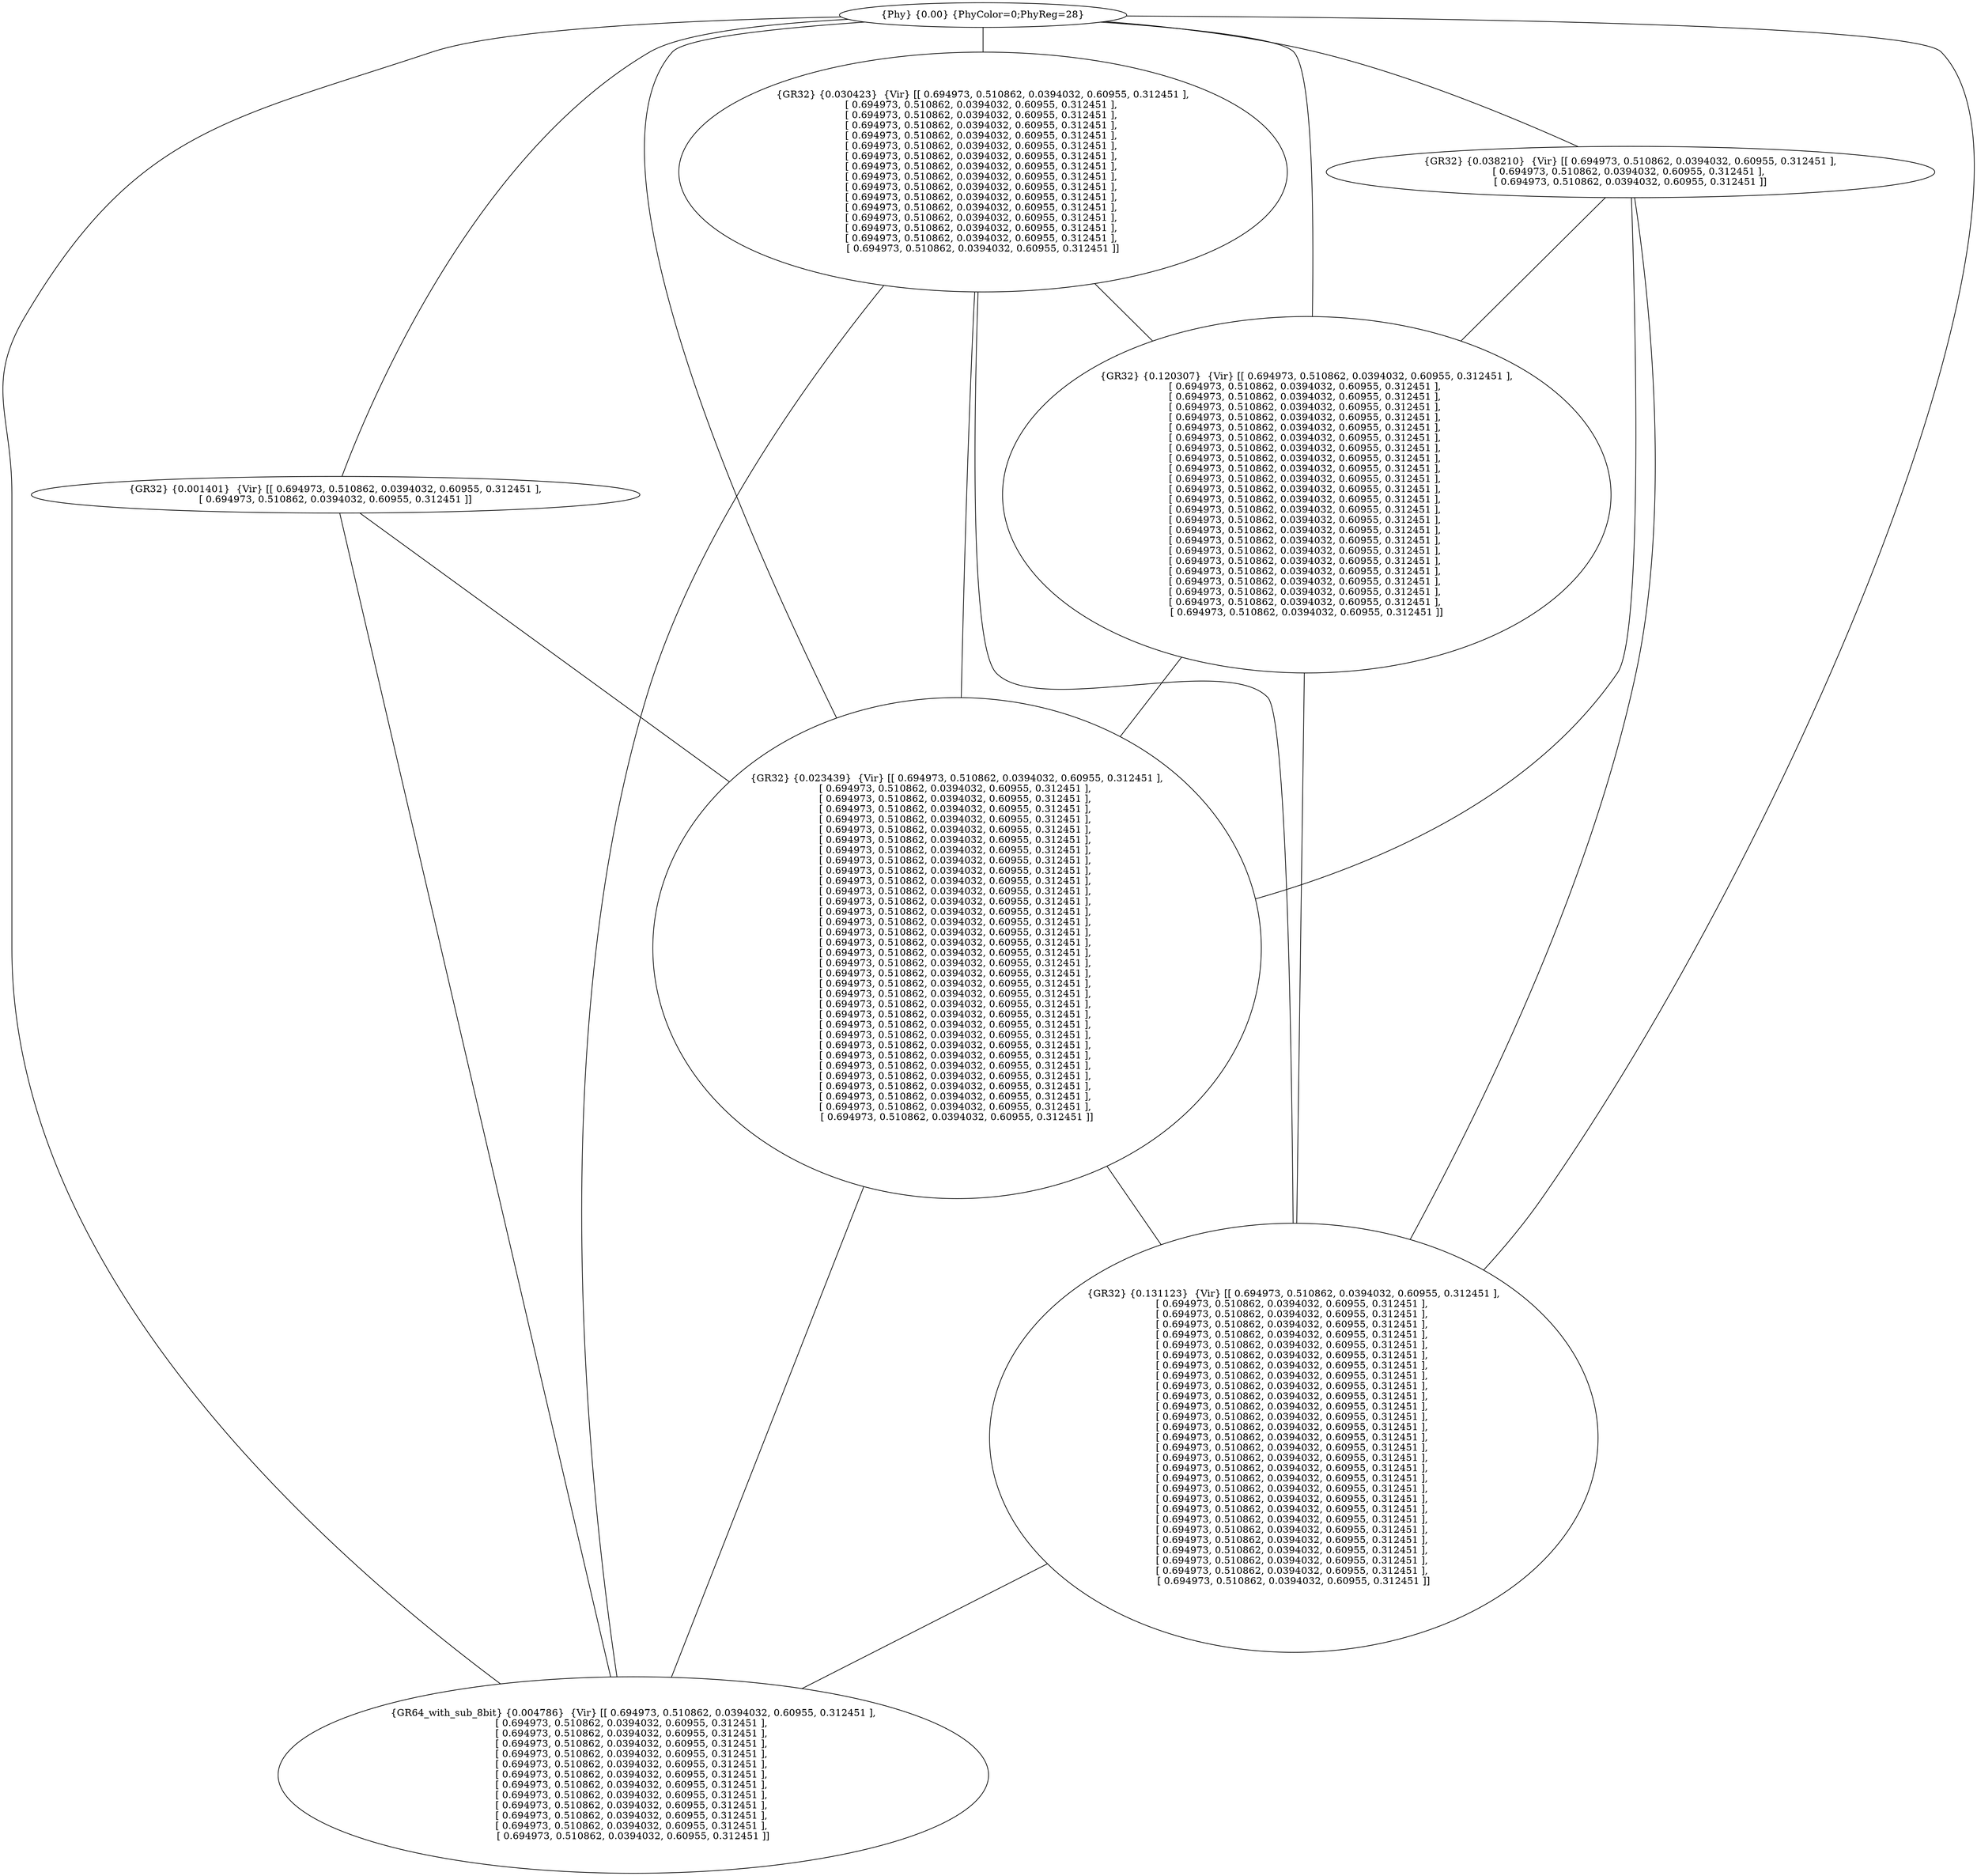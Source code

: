graph G {
FileName="/home/venkat/IF-DV/Rohit/regAlloc/ML-Register-Allocation/sample/data/fibonaccidevS/level-O0-llfiles/fib3.ll";
Function="fib";
Registers=164;
28 [label=" {Phy} {0.00} {PhyColor=0;PhyReg=28} "];
28--176
28--190
28--201
28--203
28--209
28--210
28--212
176 [label=" {GR32} {0.038210}  {Vir} [[ 0.694973, 0.510862, 0.0394032, 0.60955, 0.312451 ], 
[ 0.694973, 0.510862, 0.0394032, 0.60955, 0.312451 ], 
[ 0.694973, 0.510862, 0.0394032, 0.60955, 0.312451 ]]"];
176 -- 203;
176 -- 209;
176 -- 210;
190 [label=" {GR32} {0.001401}  {Vir} [[ 0.694973, 0.510862, 0.0394032, 0.60955, 0.312451 ], 
[ 0.694973, 0.510862, 0.0394032, 0.60955, 0.312451 ]]"];
190 -- 209;
190 -- 212;
201 [label=" {GR32} {0.030423}  {Vir} [[ 0.694973, 0.510862, 0.0394032, 0.60955, 0.312451 ], 
[ 0.694973, 0.510862, 0.0394032, 0.60955, 0.312451 ], 
[ 0.694973, 0.510862, 0.0394032, 0.60955, 0.312451 ], 
[ 0.694973, 0.510862, 0.0394032, 0.60955, 0.312451 ], 
[ 0.694973, 0.510862, 0.0394032, 0.60955, 0.312451 ], 
[ 0.694973, 0.510862, 0.0394032, 0.60955, 0.312451 ], 
[ 0.694973, 0.510862, 0.0394032, 0.60955, 0.312451 ], 
[ 0.694973, 0.510862, 0.0394032, 0.60955, 0.312451 ], 
[ 0.694973, 0.510862, 0.0394032, 0.60955, 0.312451 ], 
[ 0.694973, 0.510862, 0.0394032, 0.60955, 0.312451 ], 
[ 0.694973, 0.510862, 0.0394032, 0.60955, 0.312451 ], 
[ 0.694973, 0.510862, 0.0394032, 0.60955, 0.312451 ], 
[ 0.694973, 0.510862, 0.0394032, 0.60955, 0.312451 ], 
[ 0.694973, 0.510862, 0.0394032, 0.60955, 0.312451 ], 
[ 0.694973, 0.510862, 0.0394032, 0.60955, 0.312451 ], 
[ 0.694973, 0.510862, 0.0394032, 0.60955, 0.312451 ]]"];
201 -- 203;
201 -- 209;
201 -- 210;
201 -- 212;
203 [label=" {GR32} {0.120307}  {Vir} [[ 0.694973, 0.510862, 0.0394032, 0.60955, 0.312451 ], 
[ 0.694973, 0.510862, 0.0394032, 0.60955, 0.312451 ], 
[ 0.694973, 0.510862, 0.0394032, 0.60955, 0.312451 ], 
[ 0.694973, 0.510862, 0.0394032, 0.60955, 0.312451 ], 
[ 0.694973, 0.510862, 0.0394032, 0.60955, 0.312451 ], 
[ 0.694973, 0.510862, 0.0394032, 0.60955, 0.312451 ], 
[ 0.694973, 0.510862, 0.0394032, 0.60955, 0.312451 ], 
[ 0.694973, 0.510862, 0.0394032, 0.60955, 0.312451 ], 
[ 0.694973, 0.510862, 0.0394032, 0.60955, 0.312451 ], 
[ 0.694973, 0.510862, 0.0394032, 0.60955, 0.312451 ], 
[ 0.694973, 0.510862, 0.0394032, 0.60955, 0.312451 ], 
[ 0.694973, 0.510862, 0.0394032, 0.60955, 0.312451 ], 
[ 0.694973, 0.510862, 0.0394032, 0.60955, 0.312451 ], 
[ 0.694973, 0.510862, 0.0394032, 0.60955, 0.312451 ], 
[ 0.694973, 0.510862, 0.0394032, 0.60955, 0.312451 ], 
[ 0.694973, 0.510862, 0.0394032, 0.60955, 0.312451 ], 
[ 0.694973, 0.510862, 0.0394032, 0.60955, 0.312451 ], 
[ 0.694973, 0.510862, 0.0394032, 0.60955, 0.312451 ], 
[ 0.694973, 0.510862, 0.0394032, 0.60955, 0.312451 ], 
[ 0.694973, 0.510862, 0.0394032, 0.60955, 0.312451 ], 
[ 0.694973, 0.510862, 0.0394032, 0.60955, 0.312451 ], 
[ 0.694973, 0.510862, 0.0394032, 0.60955, 0.312451 ], 
[ 0.694973, 0.510862, 0.0394032, 0.60955, 0.312451 ], 
[ 0.694973, 0.510862, 0.0394032, 0.60955, 0.312451 ]]"];
203 -- 209;
203 -- 210;
209 [label=" {GR32} {0.023439}  {Vir} [[ 0.694973, 0.510862, 0.0394032, 0.60955, 0.312451 ], 
[ 0.694973, 0.510862, 0.0394032, 0.60955, 0.312451 ], 
[ 0.694973, 0.510862, 0.0394032, 0.60955, 0.312451 ], 
[ 0.694973, 0.510862, 0.0394032, 0.60955, 0.312451 ], 
[ 0.694973, 0.510862, 0.0394032, 0.60955, 0.312451 ], 
[ 0.694973, 0.510862, 0.0394032, 0.60955, 0.312451 ], 
[ 0.694973, 0.510862, 0.0394032, 0.60955, 0.312451 ], 
[ 0.694973, 0.510862, 0.0394032, 0.60955, 0.312451 ], 
[ 0.694973, 0.510862, 0.0394032, 0.60955, 0.312451 ], 
[ 0.694973, 0.510862, 0.0394032, 0.60955, 0.312451 ], 
[ 0.694973, 0.510862, 0.0394032, 0.60955, 0.312451 ], 
[ 0.694973, 0.510862, 0.0394032, 0.60955, 0.312451 ], 
[ 0.694973, 0.510862, 0.0394032, 0.60955, 0.312451 ], 
[ 0.694973, 0.510862, 0.0394032, 0.60955, 0.312451 ], 
[ 0.694973, 0.510862, 0.0394032, 0.60955, 0.312451 ], 
[ 0.694973, 0.510862, 0.0394032, 0.60955, 0.312451 ], 
[ 0.694973, 0.510862, 0.0394032, 0.60955, 0.312451 ], 
[ 0.694973, 0.510862, 0.0394032, 0.60955, 0.312451 ], 
[ 0.694973, 0.510862, 0.0394032, 0.60955, 0.312451 ], 
[ 0.694973, 0.510862, 0.0394032, 0.60955, 0.312451 ], 
[ 0.694973, 0.510862, 0.0394032, 0.60955, 0.312451 ], 
[ 0.694973, 0.510862, 0.0394032, 0.60955, 0.312451 ], 
[ 0.694973, 0.510862, 0.0394032, 0.60955, 0.312451 ], 
[ 0.694973, 0.510862, 0.0394032, 0.60955, 0.312451 ], 
[ 0.694973, 0.510862, 0.0394032, 0.60955, 0.312451 ], 
[ 0.694973, 0.510862, 0.0394032, 0.60955, 0.312451 ], 
[ 0.694973, 0.510862, 0.0394032, 0.60955, 0.312451 ], 
[ 0.694973, 0.510862, 0.0394032, 0.60955, 0.312451 ], 
[ 0.694973, 0.510862, 0.0394032, 0.60955, 0.312451 ], 
[ 0.694973, 0.510862, 0.0394032, 0.60955, 0.312451 ], 
[ 0.694973, 0.510862, 0.0394032, 0.60955, 0.312451 ], 
[ 0.694973, 0.510862, 0.0394032, 0.60955, 0.312451 ], 
[ 0.694973, 0.510862, 0.0394032, 0.60955, 0.312451 ], 
[ 0.694973, 0.510862, 0.0394032, 0.60955, 0.312451 ]]"];
209 -- 210;
209 -- 212;
210 [label=" {GR32} {0.131123}  {Vir} [[ 0.694973, 0.510862, 0.0394032, 0.60955, 0.312451 ], 
[ 0.694973, 0.510862, 0.0394032, 0.60955, 0.312451 ], 
[ 0.694973, 0.510862, 0.0394032, 0.60955, 0.312451 ], 
[ 0.694973, 0.510862, 0.0394032, 0.60955, 0.312451 ], 
[ 0.694973, 0.510862, 0.0394032, 0.60955, 0.312451 ], 
[ 0.694973, 0.510862, 0.0394032, 0.60955, 0.312451 ], 
[ 0.694973, 0.510862, 0.0394032, 0.60955, 0.312451 ], 
[ 0.694973, 0.510862, 0.0394032, 0.60955, 0.312451 ], 
[ 0.694973, 0.510862, 0.0394032, 0.60955, 0.312451 ], 
[ 0.694973, 0.510862, 0.0394032, 0.60955, 0.312451 ], 
[ 0.694973, 0.510862, 0.0394032, 0.60955, 0.312451 ], 
[ 0.694973, 0.510862, 0.0394032, 0.60955, 0.312451 ], 
[ 0.694973, 0.510862, 0.0394032, 0.60955, 0.312451 ], 
[ 0.694973, 0.510862, 0.0394032, 0.60955, 0.312451 ], 
[ 0.694973, 0.510862, 0.0394032, 0.60955, 0.312451 ], 
[ 0.694973, 0.510862, 0.0394032, 0.60955, 0.312451 ], 
[ 0.694973, 0.510862, 0.0394032, 0.60955, 0.312451 ], 
[ 0.694973, 0.510862, 0.0394032, 0.60955, 0.312451 ], 
[ 0.694973, 0.510862, 0.0394032, 0.60955, 0.312451 ], 
[ 0.694973, 0.510862, 0.0394032, 0.60955, 0.312451 ], 
[ 0.694973, 0.510862, 0.0394032, 0.60955, 0.312451 ], 
[ 0.694973, 0.510862, 0.0394032, 0.60955, 0.312451 ], 
[ 0.694973, 0.510862, 0.0394032, 0.60955, 0.312451 ], 
[ 0.694973, 0.510862, 0.0394032, 0.60955, 0.312451 ], 
[ 0.694973, 0.510862, 0.0394032, 0.60955, 0.312451 ], 
[ 0.694973, 0.510862, 0.0394032, 0.60955, 0.312451 ], 
[ 0.694973, 0.510862, 0.0394032, 0.60955, 0.312451 ], 
[ 0.694973, 0.510862, 0.0394032, 0.60955, 0.312451 ], 
[ 0.694973, 0.510862, 0.0394032, 0.60955, 0.312451 ]]"];
210 -- 212;
212 [label=" {GR64_with_sub_8bit} {0.004786}  {Vir} [[ 0.694973, 0.510862, 0.0394032, 0.60955, 0.312451 ], 
[ 0.694973, 0.510862, 0.0394032, 0.60955, 0.312451 ], 
[ 0.694973, 0.510862, 0.0394032, 0.60955, 0.312451 ], 
[ 0.694973, 0.510862, 0.0394032, 0.60955, 0.312451 ], 
[ 0.694973, 0.510862, 0.0394032, 0.60955, 0.312451 ], 
[ 0.694973, 0.510862, 0.0394032, 0.60955, 0.312451 ], 
[ 0.694973, 0.510862, 0.0394032, 0.60955, 0.312451 ], 
[ 0.694973, 0.510862, 0.0394032, 0.60955, 0.312451 ], 
[ 0.694973, 0.510862, 0.0394032, 0.60955, 0.312451 ], 
[ 0.694973, 0.510862, 0.0394032, 0.60955, 0.312451 ], 
[ 0.694973, 0.510862, 0.0394032, 0.60955, 0.312451 ], 
[ 0.694973, 0.510862, 0.0394032, 0.60955, 0.312451 ], 
[ 0.694973, 0.510862, 0.0394032, 0.60955, 0.312451 ]]"];
}